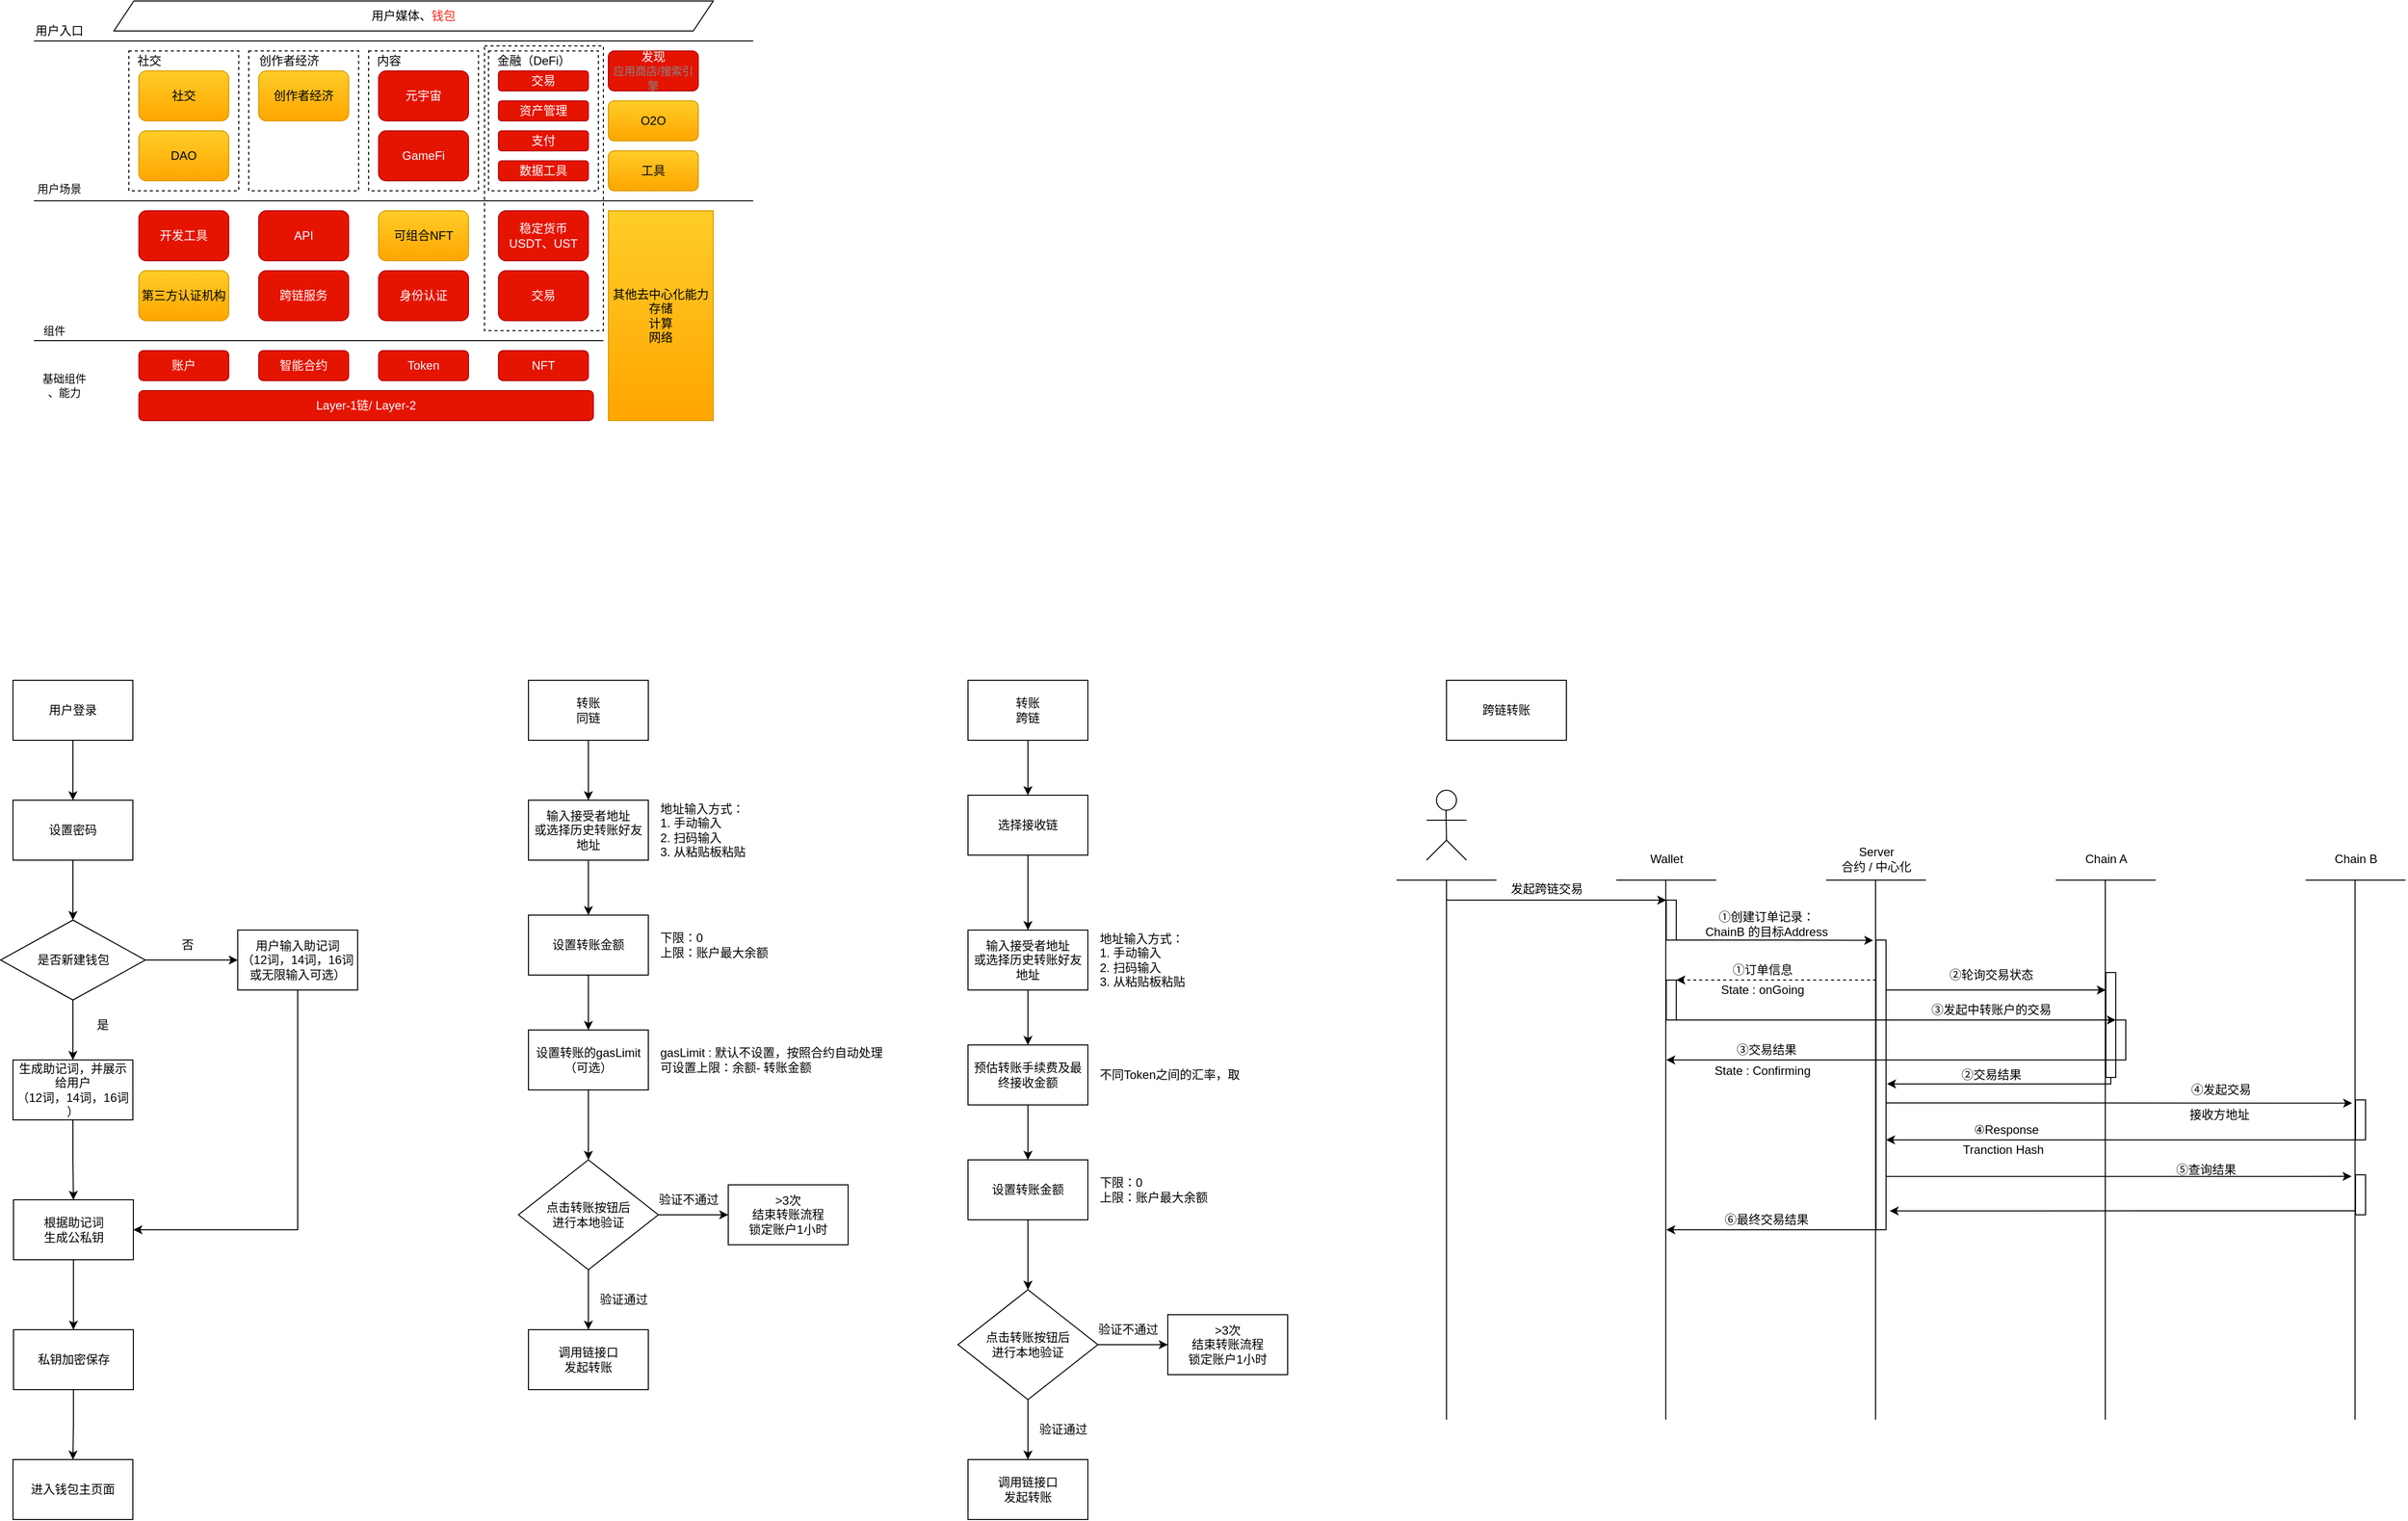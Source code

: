 <mxfile version="20.1.2" type="github">
  <diagram name="Page-1" id="099fd60b-425b-db50-ffb0-6b813814b670">
    <mxGraphModel dx="3712" dy="1438" grid="1" gridSize="10" guides="1" tooltips="1" connect="1" arrows="1" fold="1" page="1" pageScale="1" pageWidth="850" pageHeight="1100" background="none" math="0" shadow="0">
      <root>
        <mxCell id="0" />
        <mxCell id="1" parent="0" />
        <mxCell id="hPp0am9OR0Hoc_HhEwVC-39" value="" style="rounded=0;whiteSpace=wrap;html=1;dashed=1;" parent="1" vertex="1">
          <mxGeometry x="-314" y="85" width="119" height="285" as="geometry" />
        </mxCell>
        <mxCell id="hPp0am9OR0Hoc_HhEwVC-1" value="" style="endArrow=none;html=1;rounded=0;" parent="1" edge="1">
          <mxGeometry width="50" height="50" relative="1" as="geometry">
            <mxPoint x="-765" y="80" as="sourcePoint" />
            <mxPoint x="-45" y="80" as="targetPoint" />
          </mxGeometry>
        </mxCell>
        <mxCell id="hPp0am9OR0Hoc_HhEwVC-2" value="用户入口" style="text;html=1;align=center;verticalAlign=middle;resizable=0;points=[];autosize=1;strokeColor=none;fillColor=none;" parent="1" vertex="1">
          <mxGeometry x="-770" y="60" width="60" height="20" as="geometry" />
        </mxCell>
        <mxCell id="hPp0am9OR0Hoc_HhEwVC-3" value="用户媒体、&lt;font color=&quot;#ff2414&quot;&gt;钱包&lt;/font&gt;" style="shape=parallelogram;perimeter=parallelogramPerimeter;whiteSpace=wrap;html=1;fixedSize=1;" parent="1" vertex="1">
          <mxGeometry x="-685" y="40" width="600" height="30" as="geometry" />
        </mxCell>
        <mxCell id="hPp0am9OR0Hoc_HhEwVC-4" value="" style="rounded=0;whiteSpace=wrap;html=1;dashed=1;" parent="1" vertex="1">
          <mxGeometry x="-670" y="90" width="110" height="140" as="geometry" />
        </mxCell>
        <mxCell id="hPp0am9OR0Hoc_HhEwVC-5" value="社交" style="text;html=1;align=center;verticalAlign=middle;resizable=0;points=[];autosize=1;strokeColor=none;fillColor=none;" parent="1" vertex="1">
          <mxGeometry x="-670" y="90" width="40" height="20" as="geometry" />
        </mxCell>
        <mxCell id="hPp0am9OR0Hoc_HhEwVC-6" value="社交" style="rounded=1;whiteSpace=wrap;html=1;fillColor=#ffcd28;strokeColor=#d79b00;gradientColor=#ffa500;" parent="1" vertex="1">
          <mxGeometry x="-660" y="110" width="90" height="50" as="geometry" />
        </mxCell>
        <mxCell id="hPp0am9OR0Hoc_HhEwVC-7" value="DAO" style="rounded=1;whiteSpace=wrap;html=1;fillColor=#ffcd28;strokeColor=#d79b00;gradientColor=#ffa500;" parent="1" vertex="1">
          <mxGeometry x="-660" y="170" width="90" height="50" as="geometry" />
        </mxCell>
        <mxCell id="hPp0am9OR0Hoc_HhEwVC-8" value="" style="rounded=0;whiteSpace=wrap;html=1;dashed=1;" parent="1" vertex="1">
          <mxGeometry x="-550" y="90" width="110" height="140" as="geometry" />
        </mxCell>
        <mxCell id="hPp0am9OR0Hoc_HhEwVC-9" value="创作者经济" style="text;html=1;align=center;verticalAlign=middle;resizable=0;points=[];autosize=1;strokeColor=none;fillColor=none;" parent="1" vertex="1">
          <mxGeometry x="-550" y="90" width="80" height="20" as="geometry" />
        </mxCell>
        <mxCell id="hPp0am9OR0Hoc_HhEwVC-10" value="创作者经济" style="rounded=1;whiteSpace=wrap;html=1;fillColor=#ffcd28;strokeColor=#d79b00;gradientColor=#ffa500;" parent="1" vertex="1">
          <mxGeometry x="-540" y="110" width="90" height="50" as="geometry" />
        </mxCell>
        <mxCell id="hPp0am9OR0Hoc_HhEwVC-12" value="" style="rounded=0;whiteSpace=wrap;html=1;dashed=1;" parent="1" vertex="1">
          <mxGeometry x="-430" y="90" width="110" height="140" as="geometry" />
        </mxCell>
        <mxCell id="hPp0am9OR0Hoc_HhEwVC-13" value="内容" style="text;html=1;align=center;verticalAlign=middle;resizable=0;points=[];autosize=1;strokeColor=none;fillColor=none;" parent="1" vertex="1">
          <mxGeometry x="-430" y="90" width="40" height="20" as="geometry" />
        </mxCell>
        <mxCell id="hPp0am9OR0Hoc_HhEwVC-14" value="元宇宙" style="rounded=1;whiteSpace=wrap;html=1;fillColor=#e51400;strokeColor=#B20000;fontColor=#ffffff;" parent="1" vertex="1">
          <mxGeometry x="-420" y="110" width="90" height="50" as="geometry" />
        </mxCell>
        <mxCell id="hPp0am9OR0Hoc_HhEwVC-15" value="GameFi" style="rounded=1;whiteSpace=wrap;html=1;fillColor=#e51400;strokeColor=#B20000;fontColor=#ffffff;" parent="1" vertex="1">
          <mxGeometry x="-420" y="170" width="90" height="50" as="geometry" />
        </mxCell>
        <mxCell id="hPp0am9OR0Hoc_HhEwVC-16" value="" style="rounded=0;whiteSpace=wrap;html=1;dashed=1;" parent="1" vertex="1">
          <mxGeometry x="-310" y="90" width="110" height="140" as="geometry" />
        </mxCell>
        <mxCell id="hPp0am9OR0Hoc_HhEwVC-17" value="金融（DeFi）" style="text;html=1;align=center;verticalAlign=middle;resizable=0;points=[];autosize=1;strokeColor=none;fillColor=none;" parent="1" vertex="1">
          <mxGeometry x="-310" y="90" width="90" height="20" as="geometry" />
        </mxCell>
        <mxCell id="hPp0am9OR0Hoc_HhEwVC-18" value="交易" style="rounded=1;whiteSpace=wrap;html=1;fillColor=#e51400;strokeColor=#B20000;fontColor=#ffffff;" parent="1" vertex="1">
          <mxGeometry x="-300" y="110" width="90" height="20" as="geometry" />
        </mxCell>
        <mxCell id="hPp0am9OR0Hoc_HhEwVC-22" value="资产管理" style="rounded=1;whiteSpace=wrap;html=1;fillColor=#e51400;strokeColor=#B20000;fontColor=#ffffff;" parent="1" vertex="1">
          <mxGeometry x="-300" y="140" width="90" height="20" as="geometry" />
        </mxCell>
        <mxCell id="hPp0am9OR0Hoc_HhEwVC-23" value="支付" style="rounded=1;whiteSpace=wrap;html=1;fillColor=#e51400;strokeColor=#B20000;fontColor=#ffffff;" parent="1" vertex="1">
          <mxGeometry x="-300" y="170" width="90" height="20" as="geometry" />
        </mxCell>
        <mxCell id="hPp0am9OR0Hoc_HhEwVC-24" value="数据工具" style="rounded=1;whiteSpace=wrap;html=1;fillColor=#e51400;strokeColor=#B20000;fontColor=#ffffff;" parent="1" vertex="1">
          <mxGeometry x="-300" y="200" width="90" height="20" as="geometry" />
        </mxCell>
        <mxCell id="hPp0am9OR0Hoc_HhEwVC-26" value="发现&lt;br&gt;&lt;font style=&quot;font-size: 11px&quot; color=&quot;#858585&quot;&gt;应用商店/搜索引擎&lt;/font&gt;" style="rounded=1;whiteSpace=wrap;html=1;fillColor=#e51400;strokeColor=#B20000;fontColor=#ffffff;" parent="1" vertex="1">
          <mxGeometry x="-190" y="90" width="90" height="40" as="geometry" />
        </mxCell>
        <mxCell id="hPp0am9OR0Hoc_HhEwVC-27" value="O2O" style="rounded=1;whiteSpace=wrap;html=1;fillColor=#ffcd28;strokeColor=#d79b00;gradientColor=#ffa500;" parent="1" vertex="1">
          <mxGeometry x="-190" y="140" width="90" height="40" as="geometry" />
        </mxCell>
        <mxCell id="hPp0am9OR0Hoc_HhEwVC-28" value="工具" style="rounded=1;whiteSpace=wrap;html=1;fillColor=#ffcd28;strokeColor=#d79b00;gradientColor=#ffa500;" parent="1" vertex="1">
          <mxGeometry x="-190" y="190" width="90" height="40" as="geometry" />
        </mxCell>
        <mxCell id="hPp0am9OR0Hoc_HhEwVC-29" value="" style="endArrow=none;html=1;rounded=0;" parent="1" edge="1">
          <mxGeometry width="50" height="50" relative="1" as="geometry">
            <mxPoint x="-765" y="240.0" as="sourcePoint" />
            <mxPoint x="-45" y="240.0" as="targetPoint" />
          </mxGeometry>
        </mxCell>
        <mxCell id="hPp0am9OR0Hoc_HhEwVC-30" value="&lt;font color=&quot;#050505&quot;&gt;用户场景&lt;/font&gt;" style="text;html=1;align=center;verticalAlign=middle;resizable=0;points=[];autosize=1;strokeColor=none;fillColor=none;fontSize=11;fontColor=#858585;" parent="1" vertex="1">
          <mxGeometry x="-770" y="217.5" width="60" height="20" as="geometry" />
        </mxCell>
        <mxCell id="hPp0am9OR0Hoc_HhEwVC-31" value="开发工具" style="rounded=1;whiteSpace=wrap;html=1;sketch=0;fillColor=#e51400;strokeColor=#B20000;fontColor=#ffffff;" parent="1" vertex="1">
          <mxGeometry x="-660" y="250" width="90" height="50" as="geometry" />
        </mxCell>
        <mxCell id="hPp0am9OR0Hoc_HhEwVC-32" value="API" style="rounded=1;whiteSpace=wrap;html=1;sketch=0;fillColor=#e51400;strokeColor=#B20000;fontColor=#ffffff;" parent="1" vertex="1">
          <mxGeometry x="-540" y="250" width="90" height="50" as="geometry" />
        </mxCell>
        <mxCell id="hPp0am9OR0Hoc_HhEwVC-33" value="可组合NFT" style="rounded=1;whiteSpace=wrap;html=1;sketch=0;fillColor=#ffcd28;strokeColor=#d79b00;gradientColor=#ffa500;" parent="1" vertex="1">
          <mxGeometry x="-420" y="250" width="90" height="50" as="geometry" />
        </mxCell>
        <mxCell id="hPp0am9OR0Hoc_HhEwVC-34" value="稳定货币&lt;br&gt;USDT、UST" style="rounded=1;whiteSpace=wrap;html=1;sketch=0;fillColor=#e51400;strokeColor=#B20000;fontColor=#ffffff;" parent="1" vertex="1">
          <mxGeometry x="-300" y="250" width="90" height="50" as="geometry" />
        </mxCell>
        <mxCell id="hPp0am9OR0Hoc_HhEwVC-35" value="第三方认证机构" style="rounded=1;whiteSpace=wrap;html=1;sketch=0;fillColor=#ffcd28;strokeColor=#d79b00;gradientColor=#ffa500;" parent="1" vertex="1">
          <mxGeometry x="-660" y="310" width="90" height="50" as="geometry" />
        </mxCell>
        <mxCell id="hPp0am9OR0Hoc_HhEwVC-36" value="跨链服务" style="rounded=1;whiteSpace=wrap;html=1;sketch=0;fillColor=#e51400;strokeColor=#B20000;fontColor=#ffffff;" parent="1" vertex="1">
          <mxGeometry x="-540" y="310" width="90" height="50" as="geometry" />
        </mxCell>
        <mxCell id="hPp0am9OR0Hoc_HhEwVC-37" value="身份认证" style="rounded=1;whiteSpace=wrap;html=1;sketch=0;fillColor=#e51400;strokeColor=#B20000;fontColor=#ffffff;" parent="1" vertex="1">
          <mxGeometry x="-420" y="310" width="90" height="50" as="geometry" />
        </mxCell>
        <mxCell id="hPp0am9OR0Hoc_HhEwVC-38" value="交易" style="rounded=1;whiteSpace=wrap;html=1;sketch=0;fillColor=#e51400;strokeColor=#B20000;fontColor=#ffffff;" parent="1" vertex="1">
          <mxGeometry x="-300" y="310" width="90" height="50" as="geometry" />
        </mxCell>
        <mxCell id="hPp0am9OR0Hoc_HhEwVC-40" value="" style="endArrow=none;html=1;rounded=0;" parent="1" edge="1">
          <mxGeometry width="50" height="50" relative="1" as="geometry">
            <mxPoint x="-765" y="380.0" as="sourcePoint" />
            <mxPoint x="-195" y="380" as="targetPoint" />
          </mxGeometry>
        </mxCell>
        <mxCell id="hPp0am9OR0Hoc_HhEwVC-41" value="&lt;font color=&quot;#050505&quot;&gt;组件&lt;/font&gt;" style="text;html=1;align=center;verticalAlign=middle;resizable=0;points=[];autosize=1;strokeColor=none;fillColor=none;fontSize=11;fontColor=#858585;" parent="1" vertex="1">
          <mxGeometry x="-765" y="360" width="40" height="20" as="geometry" />
        </mxCell>
        <mxCell id="hPp0am9OR0Hoc_HhEwVC-42" value="其他去中心化能力&lt;br&gt;存储&lt;br&gt;计算&lt;br&gt;网络" style="rounded=0;whiteSpace=wrap;html=1;sketch=0;fillColor=#ffcd28;strokeColor=#d79b00;gradientColor=#ffa500;" parent="1" vertex="1">
          <mxGeometry x="-190" y="250" width="105" height="210" as="geometry" />
        </mxCell>
        <mxCell id="hPp0am9OR0Hoc_HhEwVC-43" value="基础组件&lt;br&gt;、能力" style="text;html=1;align=center;verticalAlign=middle;resizable=0;points=[];autosize=1;strokeColor=none;fillColor=none;fontSize=11;fontColor=#050505;" parent="1" vertex="1">
          <mxGeometry x="-765" y="410" width="60" height="30" as="geometry" />
        </mxCell>
        <mxCell id="hPp0am9OR0Hoc_HhEwVC-48" value="Layer-1链/ Layer-2" style="rounded=1;whiteSpace=wrap;html=1;sketch=0;fillColor=#e51400;strokeColor=#B20000;fontColor=#ffffff;" parent="1" vertex="1">
          <mxGeometry x="-660" y="430" width="455" height="30" as="geometry" />
        </mxCell>
        <mxCell id="hPp0am9OR0Hoc_HhEwVC-49" value="NFT" style="rounded=1;whiteSpace=wrap;html=1;sketch=0;fillColor=#e51400;strokeColor=#B20000;fontColor=#ffffff;" parent="1" vertex="1">
          <mxGeometry x="-300" y="390" width="90" height="30" as="geometry" />
        </mxCell>
        <mxCell id="hPp0am9OR0Hoc_HhEwVC-50" value="Token" style="rounded=1;whiteSpace=wrap;html=1;sketch=0;fillColor=#e51400;strokeColor=#B20000;fontColor=#ffffff;" parent="1" vertex="1">
          <mxGeometry x="-420" y="390" width="90" height="30" as="geometry" />
        </mxCell>
        <mxCell id="hPp0am9OR0Hoc_HhEwVC-51" value="智能合约" style="rounded=1;whiteSpace=wrap;html=1;sketch=0;fillColor=#e51400;strokeColor=#B20000;fontColor=#ffffff;" parent="1" vertex="1">
          <mxGeometry x="-540" y="390" width="90" height="30" as="geometry" />
        </mxCell>
        <mxCell id="hPp0am9OR0Hoc_HhEwVC-52" value="账户" style="rounded=1;whiteSpace=wrap;html=1;sketch=0;fillColor=#e51400;strokeColor=#B20000;fontColor=#ffffff;" parent="1" vertex="1">
          <mxGeometry x="-660" y="390" width="90" height="30" as="geometry" />
        </mxCell>
        <mxCell id="XoCIQCKyBKXbGjEvbt-m-2" style="edgeStyle=orthogonalEdgeStyle;rounded=0;orthogonalLoop=1;jettySize=auto;html=1;entryX=0.5;entryY=0;entryDx=0;entryDy=0;" edge="1" parent="1" source="XoCIQCKyBKXbGjEvbt-m-1" target="XoCIQCKyBKXbGjEvbt-m-4">
          <mxGeometry relative="1" as="geometry">
            <mxPoint x="-726" y="840" as="targetPoint" />
          </mxGeometry>
        </mxCell>
        <mxCell id="XoCIQCKyBKXbGjEvbt-m-1" value="用户登录" style="rounded=0;whiteSpace=wrap;html=1;" vertex="1" parent="1">
          <mxGeometry x="-786" y="720" width="120" height="60" as="geometry" />
        </mxCell>
        <mxCell id="XoCIQCKyBKXbGjEvbt-m-6" style="edgeStyle=orthogonalEdgeStyle;rounded=0;orthogonalLoop=1;jettySize=auto;html=1;entryX=0.5;entryY=0;entryDx=0;entryDy=0;" edge="1" parent="1" source="XoCIQCKyBKXbGjEvbt-m-4" target="XoCIQCKyBKXbGjEvbt-m-5">
          <mxGeometry relative="1" as="geometry" />
        </mxCell>
        <mxCell id="XoCIQCKyBKXbGjEvbt-m-4" value="设置密码" style="rounded=0;whiteSpace=wrap;html=1;" vertex="1" parent="1">
          <mxGeometry x="-786" y="840" width="120" height="60" as="geometry" />
        </mxCell>
        <mxCell id="XoCIQCKyBKXbGjEvbt-m-8" style="edgeStyle=orthogonalEdgeStyle;rounded=0;orthogonalLoop=1;jettySize=auto;html=1;" edge="1" parent="1" source="XoCIQCKyBKXbGjEvbt-m-5" target="XoCIQCKyBKXbGjEvbt-m-7">
          <mxGeometry relative="1" as="geometry" />
        </mxCell>
        <mxCell id="XoCIQCKyBKXbGjEvbt-m-11" style="edgeStyle=orthogonalEdgeStyle;rounded=0;orthogonalLoop=1;jettySize=auto;html=1;entryX=0;entryY=0.5;entryDx=0;entryDy=0;" edge="1" parent="1" source="XoCIQCKyBKXbGjEvbt-m-5" target="XoCIQCKyBKXbGjEvbt-m-10">
          <mxGeometry relative="1" as="geometry" />
        </mxCell>
        <mxCell id="XoCIQCKyBKXbGjEvbt-m-5" value="是否新建钱包" style="rhombus;whiteSpace=wrap;html=1;" vertex="1" parent="1">
          <mxGeometry x="-798.5" y="960" width="145" height="80" as="geometry" />
        </mxCell>
        <mxCell id="XoCIQCKyBKXbGjEvbt-m-14" style="edgeStyle=orthogonalEdgeStyle;rounded=0;orthogonalLoop=1;jettySize=auto;html=1;entryX=0.5;entryY=0;entryDx=0;entryDy=0;" edge="1" parent="1" source="XoCIQCKyBKXbGjEvbt-m-7" target="XoCIQCKyBKXbGjEvbt-m-13">
          <mxGeometry relative="1" as="geometry" />
        </mxCell>
        <mxCell id="XoCIQCKyBKXbGjEvbt-m-7" value="生成助记词，并展示给用户&lt;br&gt;（12词，14词，16词&lt;br&gt;）" style="rounded=0;whiteSpace=wrap;html=1;" vertex="1" parent="1">
          <mxGeometry x="-786" y="1100" width="120" height="60" as="geometry" />
        </mxCell>
        <mxCell id="XoCIQCKyBKXbGjEvbt-m-9" value="是" style="text;html=1;strokeColor=none;fillColor=none;align=center;verticalAlign=middle;whiteSpace=wrap;rounded=0;" vertex="1" parent="1">
          <mxGeometry x="-726" y="1050" width="60" height="30" as="geometry" />
        </mxCell>
        <mxCell id="XoCIQCKyBKXbGjEvbt-m-15" style="edgeStyle=orthogonalEdgeStyle;rounded=0;orthogonalLoop=1;jettySize=auto;html=1;entryX=1;entryY=0.5;entryDx=0;entryDy=0;" edge="1" parent="1" source="XoCIQCKyBKXbGjEvbt-m-10" target="XoCIQCKyBKXbGjEvbt-m-13">
          <mxGeometry relative="1" as="geometry">
            <Array as="points">
              <mxPoint x="-500.5" y="1270" />
            </Array>
          </mxGeometry>
        </mxCell>
        <mxCell id="XoCIQCKyBKXbGjEvbt-m-10" value="用户输入助记词&lt;br&gt;（12词，14词，16词或无限输入可选）" style="rounded=0;whiteSpace=wrap;html=1;" vertex="1" parent="1">
          <mxGeometry x="-561" y="970" width="120" height="60" as="geometry" />
        </mxCell>
        <mxCell id="XoCIQCKyBKXbGjEvbt-m-12" value="否" style="text;html=1;strokeColor=none;fillColor=none;align=center;verticalAlign=middle;whiteSpace=wrap;rounded=0;" vertex="1" parent="1">
          <mxGeometry x="-641" y="970" width="60" height="30" as="geometry" />
        </mxCell>
        <mxCell id="XoCIQCKyBKXbGjEvbt-m-17" style="edgeStyle=orthogonalEdgeStyle;rounded=0;orthogonalLoop=1;jettySize=auto;html=1;entryX=0.5;entryY=0;entryDx=0;entryDy=0;" edge="1" parent="1" source="XoCIQCKyBKXbGjEvbt-m-13" target="XoCIQCKyBKXbGjEvbt-m-16">
          <mxGeometry relative="1" as="geometry" />
        </mxCell>
        <mxCell id="XoCIQCKyBKXbGjEvbt-m-13" value="根据助记词&lt;br&gt;生成公私钥" style="rounded=0;whiteSpace=wrap;html=1;" vertex="1" parent="1">
          <mxGeometry x="-785.5" y="1240" width="120" height="60" as="geometry" />
        </mxCell>
        <mxCell id="XoCIQCKyBKXbGjEvbt-m-19" style="edgeStyle=orthogonalEdgeStyle;rounded=0;orthogonalLoop=1;jettySize=auto;html=1;" edge="1" parent="1" source="XoCIQCKyBKXbGjEvbt-m-16" target="XoCIQCKyBKXbGjEvbt-m-18">
          <mxGeometry relative="1" as="geometry" />
        </mxCell>
        <mxCell id="XoCIQCKyBKXbGjEvbt-m-16" value="私钥加密保存" style="rounded=0;whiteSpace=wrap;html=1;" vertex="1" parent="1">
          <mxGeometry x="-785.5" y="1370" width="120" height="60" as="geometry" />
        </mxCell>
        <mxCell id="XoCIQCKyBKXbGjEvbt-m-18" value="进入钱包主页面" style="rounded=0;whiteSpace=wrap;html=1;" vertex="1" parent="1">
          <mxGeometry x="-786" y="1500" width="120" height="60" as="geometry" />
        </mxCell>
        <mxCell id="XoCIQCKyBKXbGjEvbt-m-22" style="edgeStyle=orthogonalEdgeStyle;rounded=0;orthogonalLoop=1;jettySize=auto;html=1;entryX=0.5;entryY=0;entryDx=0;entryDy=0;" edge="1" parent="1" source="XoCIQCKyBKXbGjEvbt-m-20" target="XoCIQCKyBKXbGjEvbt-m-21">
          <mxGeometry relative="1" as="geometry" />
        </mxCell>
        <mxCell id="XoCIQCKyBKXbGjEvbt-m-20" value="转账&lt;br&gt;同链" style="rounded=0;whiteSpace=wrap;html=1;" vertex="1" parent="1">
          <mxGeometry x="-270" y="720" width="120" height="60" as="geometry" />
        </mxCell>
        <mxCell id="XoCIQCKyBKXbGjEvbt-m-24" style="edgeStyle=orthogonalEdgeStyle;rounded=0;orthogonalLoop=1;jettySize=auto;html=1;entryX=0.5;entryY=0;entryDx=0;entryDy=0;" edge="1" parent="1" source="XoCIQCKyBKXbGjEvbt-m-21" target="XoCIQCKyBKXbGjEvbt-m-23">
          <mxGeometry relative="1" as="geometry" />
        </mxCell>
        <mxCell id="XoCIQCKyBKXbGjEvbt-m-21" value="输入接受者地址&lt;br&gt;或选择历史转账好友地址" style="rounded=0;whiteSpace=wrap;html=1;" vertex="1" parent="1">
          <mxGeometry x="-270" y="840" width="120" height="60" as="geometry" />
        </mxCell>
        <mxCell id="XoCIQCKyBKXbGjEvbt-m-26" style="edgeStyle=orthogonalEdgeStyle;rounded=0;orthogonalLoop=1;jettySize=auto;html=1;entryX=0.5;entryY=0;entryDx=0;entryDy=0;" edge="1" parent="1" source="XoCIQCKyBKXbGjEvbt-m-23" target="XoCIQCKyBKXbGjEvbt-m-25">
          <mxGeometry relative="1" as="geometry" />
        </mxCell>
        <mxCell id="XoCIQCKyBKXbGjEvbt-m-23" value="设置转账金额" style="rounded=0;whiteSpace=wrap;html=1;" vertex="1" parent="1">
          <mxGeometry x="-270" y="955" width="120" height="60" as="geometry" />
        </mxCell>
        <mxCell id="XoCIQCKyBKXbGjEvbt-m-28" style="edgeStyle=orthogonalEdgeStyle;rounded=0;orthogonalLoop=1;jettySize=auto;html=1;entryX=0.5;entryY=0;entryDx=0;entryDy=0;" edge="1" parent="1" source="XoCIQCKyBKXbGjEvbt-m-25" target="XoCIQCKyBKXbGjEvbt-m-29">
          <mxGeometry relative="1" as="geometry">
            <mxPoint x="-210" y="1200" as="targetPoint" />
          </mxGeometry>
        </mxCell>
        <mxCell id="XoCIQCKyBKXbGjEvbt-m-25" value="设置转账的gasLimit（可选）" style="rounded=0;whiteSpace=wrap;html=1;" vertex="1" parent="1">
          <mxGeometry x="-270" y="1070" width="120" height="60" as="geometry" />
        </mxCell>
        <mxCell id="XoCIQCKyBKXbGjEvbt-m-31" style="edgeStyle=orthogonalEdgeStyle;rounded=0;orthogonalLoop=1;jettySize=auto;html=1;entryX=0.5;entryY=0;entryDx=0;entryDy=0;" edge="1" parent="1" source="XoCIQCKyBKXbGjEvbt-m-29" target="XoCIQCKyBKXbGjEvbt-m-30">
          <mxGeometry relative="1" as="geometry" />
        </mxCell>
        <mxCell id="XoCIQCKyBKXbGjEvbt-m-34" style="edgeStyle=orthogonalEdgeStyle;rounded=0;orthogonalLoop=1;jettySize=auto;html=1;entryX=0;entryY=0.5;entryDx=0;entryDy=0;" edge="1" parent="1" source="XoCIQCKyBKXbGjEvbt-m-29" target="XoCIQCKyBKXbGjEvbt-m-33">
          <mxGeometry relative="1" as="geometry" />
        </mxCell>
        <mxCell id="XoCIQCKyBKXbGjEvbt-m-29" value="点击转账按钮后&lt;br&gt;进行本地验证" style="rhombus;whiteSpace=wrap;html=1;" vertex="1" parent="1">
          <mxGeometry x="-280" y="1200" width="140" height="110" as="geometry" />
        </mxCell>
        <mxCell id="XoCIQCKyBKXbGjEvbt-m-30" value="调用链接口&lt;br&gt;发起转账" style="rounded=0;whiteSpace=wrap;html=1;" vertex="1" parent="1">
          <mxGeometry x="-270" y="1370" width="120" height="60" as="geometry" />
        </mxCell>
        <mxCell id="XoCIQCKyBKXbGjEvbt-m-32" value="验证通过" style="text;html=1;align=center;verticalAlign=middle;resizable=0;points=[];autosize=1;strokeColor=none;fillColor=none;" vertex="1" parent="1">
          <mxGeometry x="-210" y="1325" width="70" height="30" as="geometry" />
        </mxCell>
        <mxCell id="XoCIQCKyBKXbGjEvbt-m-33" value="&amp;gt;3次&lt;br&gt;结束转账流程&lt;br&gt;锁定账户1小时" style="rounded=0;whiteSpace=wrap;html=1;" vertex="1" parent="1">
          <mxGeometry x="-70" y="1225" width="120" height="60" as="geometry" />
        </mxCell>
        <mxCell id="XoCIQCKyBKXbGjEvbt-m-35" value="验证不通过" style="text;html=1;align=center;verticalAlign=middle;resizable=0;points=[];autosize=1;strokeColor=none;fillColor=none;" vertex="1" parent="1">
          <mxGeometry x="-150" y="1225" width="80" height="30" as="geometry" />
        </mxCell>
        <mxCell id="XoCIQCKyBKXbGjEvbt-m-36" value="地址输入方式：&lt;br&gt;1. 手动输入&lt;br&gt;2. 扫码输入&lt;br&gt;3. 从粘贴板粘贴" style="text;html=1;align=left;verticalAlign=middle;resizable=0;points=[];autosize=1;strokeColor=none;fillColor=none;" vertex="1" parent="1">
          <mxGeometry x="-140" y="835" width="110" height="70" as="geometry" />
        </mxCell>
        <mxCell id="XoCIQCKyBKXbGjEvbt-m-37" value="下限：0&lt;br&gt;上限：账户最大余额" style="text;html=1;align=left;verticalAlign=middle;resizable=0;points=[];autosize=1;strokeColor=none;fillColor=none;" vertex="1" parent="1">
          <mxGeometry x="-140" y="965" width="130" height="40" as="geometry" />
        </mxCell>
        <mxCell id="XoCIQCKyBKXbGjEvbt-m-38" value="gasLimit : 默认不设置，按照合约自动处理&lt;br&gt;可设置上限：余额- 转账金额" style="text;html=1;align=left;verticalAlign=middle;resizable=0;points=[];autosize=1;strokeColor=none;fillColor=none;" vertex="1" parent="1">
          <mxGeometry x="-140" y="1080" width="250" height="40" as="geometry" />
        </mxCell>
        <mxCell id="XoCIQCKyBKXbGjEvbt-m-39" value="跨链转账" style="rounded=0;whiteSpace=wrap;html=1;" vertex="1" parent="1">
          <mxGeometry x="649" y="720" width="120" height="60" as="geometry" />
        </mxCell>
        <mxCell id="XoCIQCKyBKXbGjEvbt-m-45" value="" style="group" vertex="1" connectable="0" parent="1">
          <mxGeometry x="629" y="830" width="40" height="70" as="geometry" />
        </mxCell>
        <mxCell id="XoCIQCKyBKXbGjEvbt-m-40" value="" style="ellipse;whiteSpace=wrap;html=1;aspect=fixed;" vertex="1" parent="XoCIQCKyBKXbGjEvbt-m-45">
          <mxGeometry x="10" width="20" height="20" as="geometry" />
        </mxCell>
        <mxCell id="XoCIQCKyBKXbGjEvbt-m-41" value="" style="endArrow=none;html=1;rounded=0;" edge="1" parent="XoCIQCKyBKXbGjEvbt-m-45">
          <mxGeometry width="50" height="50" relative="1" as="geometry">
            <mxPoint y="30" as="sourcePoint" />
            <mxPoint x="40" y="30" as="targetPoint" />
          </mxGeometry>
        </mxCell>
        <mxCell id="XoCIQCKyBKXbGjEvbt-m-42" value="" style="endArrow=none;html=1;rounded=0;" edge="1" parent="XoCIQCKyBKXbGjEvbt-m-45">
          <mxGeometry width="50" height="50" relative="1" as="geometry">
            <mxPoint x="20" y="50" as="sourcePoint" />
            <mxPoint x="19.5" y="20" as="targetPoint" />
          </mxGeometry>
        </mxCell>
        <mxCell id="XoCIQCKyBKXbGjEvbt-m-43" value="" style="endArrow=none;html=1;rounded=0;" edge="1" parent="XoCIQCKyBKXbGjEvbt-m-45">
          <mxGeometry width="50" height="50" relative="1" as="geometry">
            <mxPoint y="70" as="sourcePoint" />
            <mxPoint x="20" y="50" as="targetPoint" />
          </mxGeometry>
        </mxCell>
        <mxCell id="XoCIQCKyBKXbGjEvbt-m-44" value="" style="endArrow=none;html=1;rounded=0;" edge="1" parent="XoCIQCKyBKXbGjEvbt-m-45">
          <mxGeometry width="50" height="50" relative="1" as="geometry">
            <mxPoint x="40" y="70" as="sourcePoint" />
            <mxPoint x="20" y="50" as="targetPoint" />
          </mxGeometry>
        </mxCell>
        <mxCell id="XoCIQCKyBKXbGjEvbt-m-47" value="" style="endArrow=none;html=1;rounded=0;" edge="1" parent="1">
          <mxGeometry width="50" height="50" relative="1" as="geometry">
            <mxPoint x="599" y="920" as="sourcePoint" />
            <mxPoint x="699" y="920" as="targetPoint" />
          </mxGeometry>
        </mxCell>
        <mxCell id="XoCIQCKyBKXbGjEvbt-m-48" value="" style="endArrow=none;html=1;rounded=0;" edge="1" parent="1">
          <mxGeometry width="50" height="50" relative="1" as="geometry">
            <mxPoint x="649" y="1460" as="sourcePoint" />
            <mxPoint x="649" y="920" as="targetPoint" />
          </mxGeometry>
        </mxCell>
        <mxCell id="XoCIQCKyBKXbGjEvbt-m-49" value="" style="endArrow=none;html=1;rounded=0;" edge="1" parent="1">
          <mxGeometry width="50" height="50" relative="1" as="geometry">
            <mxPoint x="819" y="920" as="sourcePoint" />
            <mxPoint x="919" y="920" as="targetPoint" />
          </mxGeometry>
        </mxCell>
        <mxCell id="XoCIQCKyBKXbGjEvbt-m-50" value="Wallet" style="text;html=1;align=center;verticalAlign=middle;resizable=0;points=[];autosize=1;strokeColor=none;fillColor=none;" vertex="1" parent="1">
          <mxGeometry x="839" y="884" width="60" height="30" as="geometry" />
        </mxCell>
        <mxCell id="XoCIQCKyBKXbGjEvbt-m-51" value="" style="endArrow=none;html=1;rounded=0;" edge="1" parent="1">
          <mxGeometry width="50" height="50" relative="1" as="geometry">
            <mxPoint x="868.5" y="1460" as="sourcePoint" />
            <mxPoint x="868.5" y="920" as="targetPoint" />
          </mxGeometry>
        </mxCell>
        <mxCell id="XoCIQCKyBKXbGjEvbt-m-54" value="" style="endArrow=none;html=1;rounded=0;" edge="1" parent="1">
          <mxGeometry width="50" height="50" relative="1" as="geometry">
            <mxPoint x="1029" y="920" as="sourcePoint" />
            <mxPoint x="1129" y="920" as="targetPoint" />
          </mxGeometry>
        </mxCell>
        <mxCell id="XoCIQCKyBKXbGjEvbt-m-55" value="Server&lt;br&gt;合约 / 中心化" style="text;html=1;align=center;verticalAlign=middle;resizable=0;points=[];autosize=1;strokeColor=none;fillColor=none;" vertex="1" parent="1">
          <mxGeometry x="1034" y="879" width="90" height="40" as="geometry" />
        </mxCell>
        <mxCell id="XoCIQCKyBKXbGjEvbt-m-56" value="" style="endArrow=none;html=1;rounded=0;" edge="1" parent="1">
          <mxGeometry width="50" height="50" relative="1" as="geometry">
            <mxPoint x="1078.5" y="1460" as="sourcePoint" />
            <mxPoint x="1078.5" y="920" as="targetPoint" />
          </mxGeometry>
        </mxCell>
        <mxCell id="XoCIQCKyBKXbGjEvbt-m-57" value="" style="endArrow=none;html=1;rounded=0;" edge="1" parent="1">
          <mxGeometry width="50" height="50" relative="1" as="geometry">
            <mxPoint x="1259" y="920" as="sourcePoint" />
            <mxPoint x="1359" y="920" as="targetPoint" />
          </mxGeometry>
        </mxCell>
        <mxCell id="XoCIQCKyBKXbGjEvbt-m-58" value="Chain A" style="text;html=1;align=center;verticalAlign=middle;resizable=0;points=[];autosize=1;strokeColor=none;fillColor=none;" vertex="1" parent="1">
          <mxGeometry x="1274" y="884" width="70" height="30" as="geometry" />
        </mxCell>
        <mxCell id="XoCIQCKyBKXbGjEvbt-m-59" value="" style="endArrow=none;html=1;rounded=0;" edge="1" parent="1">
          <mxGeometry width="50" height="50" relative="1" as="geometry">
            <mxPoint x="1308.5" y="1460" as="sourcePoint" />
            <mxPoint x="1308.5" y="920" as="targetPoint" />
          </mxGeometry>
        </mxCell>
        <mxCell id="XoCIQCKyBKXbGjEvbt-m-60" value="" style="endArrow=none;html=1;rounded=0;" edge="1" parent="1">
          <mxGeometry width="50" height="50" relative="1" as="geometry">
            <mxPoint x="1509" y="920" as="sourcePoint" />
            <mxPoint x="1609" y="920" as="targetPoint" />
          </mxGeometry>
        </mxCell>
        <mxCell id="XoCIQCKyBKXbGjEvbt-m-61" value="Chain B" style="text;html=1;align=center;verticalAlign=middle;resizable=0;points=[];autosize=1;strokeColor=none;fillColor=none;" vertex="1" parent="1">
          <mxGeometry x="1524" y="884" width="70" height="30" as="geometry" />
        </mxCell>
        <mxCell id="XoCIQCKyBKXbGjEvbt-m-62" value="" style="endArrow=none;html=1;rounded=0;" edge="1" parent="1">
          <mxGeometry width="50" height="50" relative="1" as="geometry">
            <mxPoint x="1558.5" y="1460" as="sourcePoint" />
            <mxPoint x="1558.5" y="920" as="targetPoint" />
          </mxGeometry>
        </mxCell>
        <mxCell id="XoCIQCKyBKXbGjEvbt-m-63" value="" style="endArrow=classic;html=1;rounded=0;" edge="1" parent="1">
          <mxGeometry width="50" height="50" relative="1" as="geometry">
            <mxPoint x="649" y="940" as="sourcePoint" />
            <mxPoint x="869" y="940" as="targetPoint" />
          </mxGeometry>
        </mxCell>
        <mxCell id="XoCIQCKyBKXbGjEvbt-m-67" style="edgeStyle=orthogonalEdgeStyle;rounded=0;orthogonalLoop=1;jettySize=auto;html=1;entryX=-0.283;entryY=0.033;entryDx=0;entryDy=0;entryPerimeter=0;" edge="1" parent="1">
          <mxGeometry relative="1" as="geometry">
            <mxPoint x="874" y="979" as="sourcePoint" />
            <mxPoint x="1076.17" y="980.32" as="targetPoint" />
            <Array as="points">
              <mxPoint x="874" y="980" />
              <mxPoint x="979" y="980" />
            </Array>
          </mxGeometry>
        </mxCell>
        <mxCell id="XoCIQCKyBKXbGjEvbt-m-64" value="" style="rounded=0;whiteSpace=wrap;html=1;" vertex="1" parent="1">
          <mxGeometry x="869" y="940" width="10" height="40" as="geometry" />
        </mxCell>
        <mxCell id="XoCIQCKyBKXbGjEvbt-m-65" value="发起跨链交易" style="text;html=1;align=center;verticalAlign=middle;resizable=0;points=[];autosize=1;strokeColor=none;fillColor=none;" vertex="1" parent="1">
          <mxGeometry x="699" y="914" width="100" height="30" as="geometry" />
        </mxCell>
        <mxCell id="XoCIQCKyBKXbGjEvbt-m-71" style="edgeStyle=orthogonalEdgeStyle;rounded=0;orthogonalLoop=1;jettySize=auto;html=1;dashed=1;" edge="1" parent="1" source="XoCIQCKyBKXbGjEvbt-m-66">
          <mxGeometry relative="1" as="geometry">
            <mxPoint x="879" y="1020" as="targetPoint" />
            <Array as="points">
              <mxPoint x="1029" y="1020" />
              <mxPoint x="1029" y="1020" />
            </Array>
          </mxGeometry>
        </mxCell>
        <mxCell id="XoCIQCKyBKXbGjEvbt-m-77" style="edgeStyle=orthogonalEdgeStyle;rounded=0;orthogonalLoop=1;jettySize=auto;html=1;" edge="1" parent="1" source="XoCIQCKyBKXbGjEvbt-m-66">
          <mxGeometry relative="1" as="geometry">
            <mxPoint x="1309.0" y="1030.0" as="targetPoint" />
            <Array as="points">
              <mxPoint x="1149" y="1030" />
              <mxPoint x="1149" y="1030" />
            </Array>
          </mxGeometry>
        </mxCell>
        <mxCell id="XoCIQCKyBKXbGjEvbt-m-87" style="edgeStyle=orthogonalEdgeStyle;rounded=0;orthogonalLoop=1;jettySize=auto;html=1;entryX=-0.336;entryY=0.081;entryDx=0;entryDy=0;entryPerimeter=0;" edge="1" parent="1" source="XoCIQCKyBKXbGjEvbt-m-66" target="XoCIQCKyBKXbGjEvbt-m-86">
          <mxGeometry relative="1" as="geometry">
            <Array as="points">
              <mxPoint x="1209" y="1143" />
              <mxPoint x="1209" y="1143" />
            </Array>
          </mxGeometry>
        </mxCell>
        <mxCell id="XoCIQCKyBKXbGjEvbt-m-98" style="edgeStyle=orthogonalEdgeStyle;rounded=0;orthogonalLoop=1;jettySize=auto;html=1;entryX=-0.397;entryY=0.039;entryDx=0;entryDy=0;entryPerimeter=0;" edge="1" parent="1" source="XoCIQCKyBKXbGjEvbt-m-66" target="XoCIQCKyBKXbGjEvbt-m-97">
          <mxGeometry relative="1" as="geometry">
            <Array as="points">
              <mxPoint x="1324" y="1217" />
            </Array>
          </mxGeometry>
        </mxCell>
        <mxCell id="XoCIQCKyBKXbGjEvbt-m-105" style="edgeStyle=orthogonalEdgeStyle;rounded=0;orthogonalLoop=1;jettySize=auto;html=1;" edge="1" parent="1" source="XoCIQCKyBKXbGjEvbt-m-66">
          <mxGeometry relative="1" as="geometry">
            <mxPoint x="869.0" y="1270.0" as="targetPoint" />
            <Array as="points">
              <mxPoint x="1029" y="1270" />
              <mxPoint x="1029" y="1270" />
            </Array>
          </mxGeometry>
        </mxCell>
        <mxCell id="XoCIQCKyBKXbGjEvbt-m-66" value="" style="rounded=0;whiteSpace=wrap;html=1;" vertex="1" parent="1">
          <mxGeometry x="1079" y="980" width="10" height="290" as="geometry" />
        </mxCell>
        <mxCell id="XoCIQCKyBKXbGjEvbt-m-68" value="①创建订单记录：&lt;br&gt;ChainB 的目标Address" style="text;html=1;align=center;verticalAlign=middle;resizable=0;points=[];autosize=1;strokeColor=none;fillColor=none;" vertex="1" parent="1">
          <mxGeometry x="894" y="944" width="150" height="40" as="geometry" />
        </mxCell>
        <mxCell id="XoCIQCKyBKXbGjEvbt-m-69" value="State : onGoing" style="text;html=1;align=center;verticalAlign=middle;resizable=0;points=[];autosize=1;strokeColor=none;fillColor=none;" vertex="1" parent="1">
          <mxGeometry x="910" y="1015" width="110" height="30" as="geometry" />
        </mxCell>
        <mxCell id="XoCIQCKyBKXbGjEvbt-m-70" value="" style="rounded=0;whiteSpace=wrap;html=1;" vertex="1" parent="1">
          <mxGeometry x="869" y="1020" width="10" height="40" as="geometry" />
        </mxCell>
        <mxCell id="XoCIQCKyBKXbGjEvbt-m-72" value="①订单信息" style="text;html=1;align=center;verticalAlign=middle;resizable=0;points=[];autosize=1;strokeColor=none;fillColor=none;" vertex="1" parent="1">
          <mxGeometry x="925" y="995" width="80" height="30" as="geometry" />
        </mxCell>
        <mxCell id="XoCIQCKyBKXbGjEvbt-m-76" value="③发起中转账户的交易" style="text;html=1;align=center;verticalAlign=middle;resizable=0;points=[];autosize=1;strokeColor=none;fillColor=none;" vertex="1" parent="1">
          <mxGeometry x="1124" y="1035" width="140" height="30" as="geometry" />
        </mxCell>
        <mxCell id="XoCIQCKyBKXbGjEvbt-m-78" value="②轮询交易状态" style="text;html=1;align=center;verticalAlign=middle;resizable=0;points=[];autosize=1;strokeColor=none;fillColor=none;" vertex="1" parent="1">
          <mxGeometry x="1139" y="1000" width="110" height="30" as="geometry" />
        </mxCell>
        <mxCell id="XoCIQCKyBKXbGjEvbt-m-82" style="edgeStyle=orthogonalEdgeStyle;rounded=0;orthogonalLoop=1;jettySize=auto;html=1;" edge="1" parent="1" source="XoCIQCKyBKXbGjEvbt-m-79">
          <mxGeometry relative="1" as="geometry">
            <mxPoint x="1090" y="1124" as="targetPoint" />
            <Array as="points">
              <mxPoint x="1314" y="1124" />
            </Array>
          </mxGeometry>
        </mxCell>
        <mxCell id="XoCIQCKyBKXbGjEvbt-m-79" value="" style="rounded=0;whiteSpace=wrap;html=1;" vertex="1" parent="1">
          <mxGeometry x="1309" y="1012.5" width="10" height="105" as="geometry" />
        </mxCell>
        <mxCell id="XoCIQCKyBKXbGjEvbt-m-81" style="edgeStyle=orthogonalEdgeStyle;rounded=0;orthogonalLoop=1;jettySize=auto;html=1;" edge="1" parent="1" source="XoCIQCKyBKXbGjEvbt-m-74">
          <mxGeometry relative="1" as="geometry">
            <mxPoint x="869.0" y="1100.0" as="targetPoint" />
            <Array as="points">
              <mxPoint x="1199" y="1100" />
              <mxPoint x="1199" y="1100" />
            </Array>
          </mxGeometry>
        </mxCell>
        <mxCell id="XoCIQCKyBKXbGjEvbt-m-74" value="" style="rounded=0;whiteSpace=wrap;html=1;" vertex="1" parent="1">
          <mxGeometry x="1319" y="1060" width="10" height="40" as="geometry" />
        </mxCell>
        <mxCell id="XoCIQCKyBKXbGjEvbt-m-75" style="edgeStyle=orthogonalEdgeStyle;rounded=0;orthogonalLoop=1;jettySize=auto;html=1;entryX=0;entryY=0;entryDx=0;entryDy=0;" edge="1" parent="1" source="XoCIQCKyBKXbGjEvbt-m-70" target="XoCIQCKyBKXbGjEvbt-m-74">
          <mxGeometry relative="1" as="geometry">
            <mxPoint x="1299" y="1060" as="targetPoint" />
            <Array as="points">
              <mxPoint x="1099" y="1060" />
              <mxPoint x="1099" y="1060" />
            </Array>
          </mxGeometry>
        </mxCell>
        <mxCell id="XoCIQCKyBKXbGjEvbt-m-83" value="②交易结果" style="text;html=1;align=center;verticalAlign=middle;resizable=0;points=[];autosize=1;strokeColor=none;fillColor=none;" vertex="1" parent="1">
          <mxGeometry x="1154" y="1100" width="80" height="30" as="geometry" />
        </mxCell>
        <mxCell id="XoCIQCKyBKXbGjEvbt-m-84" value="③交易结果" style="text;html=1;align=center;verticalAlign=middle;resizable=0;points=[];autosize=1;strokeColor=none;fillColor=none;" vertex="1" parent="1">
          <mxGeometry x="929" y="1075" width="80" height="30" as="geometry" />
        </mxCell>
        <mxCell id="XoCIQCKyBKXbGjEvbt-m-85" value="State : Confirming" style="text;html=1;align=center;verticalAlign=middle;resizable=0;points=[];autosize=1;strokeColor=none;fillColor=none;" vertex="1" parent="1">
          <mxGeometry x="905" y="1096" width="120" height="30" as="geometry" />
        </mxCell>
        <mxCell id="XoCIQCKyBKXbGjEvbt-m-94" style="edgeStyle=orthogonalEdgeStyle;rounded=0;orthogonalLoop=1;jettySize=auto;html=1;" edge="1" parent="1" source="XoCIQCKyBKXbGjEvbt-m-86">
          <mxGeometry relative="1" as="geometry">
            <mxPoint x="1089" y="1180" as="targetPoint" />
            <Array as="points">
              <mxPoint x="1439" y="1180" />
              <mxPoint x="1439" y="1180" />
            </Array>
          </mxGeometry>
        </mxCell>
        <mxCell id="XoCIQCKyBKXbGjEvbt-m-86" value="" style="rounded=0;whiteSpace=wrap;html=1;" vertex="1" parent="1">
          <mxGeometry x="1559" y="1140" width="10" height="40" as="geometry" />
        </mxCell>
        <mxCell id="XoCIQCKyBKXbGjEvbt-m-88" value="④发起交易" style="text;html=1;align=center;verticalAlign=middle;resizable=0;points=[];autosize=1;strokeColor=none;fillColor=none;" vertex="1" parent="1">
          <mxGeometry x="1384" y="1115" width="80" height="30" as="geometry" />
        </mxCell>
        <mxCell id="XoCIQCKyBKXbGjEvbt-m-89" value="接收方地址&amp;nbsp;" style="text;html=1;align=center;verticalAlign=middle;resizable=0;points=[];autosize=1;strokeColor=none;fillColor=none;" vertex="1" parent="1">
          <mxGeometry x="1379" y="1140" width="90" height="30" as="geometry" />
        </mxCell>
        <mxCell id="XoCIQCKyBKXbGjEvbt-m-95" value="④Response" style="text;html=1;align=center;verticalAlign=middle;resizable=0;points=[];autosize=1;strokeColor=none;fillColor=none;" vertex="1" parent="1">
          <mxGeometry x="1164" y="1155" width="90" height="30" as="geometry" />
        </mxCell>
        <mxCell id="XoCIQCKyBKXbGjEvbt-m-96" value="Tranction Hash" style="text;html=1;align=center;verticalAlign=middle;resizable=0;points=[];autosize=1;strokeColor=none;fillColor=none;" vertex="1" parent="1">
          <mxGeometry x="1156" y="1175" width="100" height="30" as="geometry" />
        </mxCell>
        <mxCell id="XoCIQCKyBKXbGjEvbt-m-104" style="edgeStyle=orthogonalEdgeStyle;rounded=0;orthogonalLoop=1;jettySize=auto;html=1;entryX=1.361;entryY=0.935;entryDx=0;entryDy=0;entryPerimeter=0;" edge="1" parent="1" source="XoCIQCKyBKXbGjEvbt-m-97" target="XoCIQCKyBKXbGjEvbt-m-66">
          <mxGeometry relative="1" as="geometry">
            <Array as="points">
              <mxPoint x="1439" y="1251" />
              <mxPoint x="1439" y="1251" />
            </Array>
          </mxGeometry>
        </mxCell>
        <mxCell id="XoCIQCKyBKXbGjEvbt-m-97" value="" style="rounded=0;whiteSpace=wrap;html=1;" vertex="1" parent="1">
          <mxGeometry x="1559" y="1215" width="10" height="40" as="geometry" />
        </mxCell>
        <mxCell id="XoCIQCKyBKXbGjEvbt-m-99" value="⑤查询结果" style="text;html=1;align=center;verticalAlign=middle;resizable=0;points=[];autosize=1;strokeColor=none;fillColor=none;" vertex="1" parent="1">
          <mxGeometry x="1369" y="1195" width="80" height="30" as="geometry" />
        </mxCell>
        <mxCell id="XoCIQCKyBKXbGjEvbt-m-100" value="&lt;span style=&quot;color: rgba(0, 0, 0, 0); font-family: monospace; font-size: 0px; text-align: start;&quot;&gt;%3CmxGraphModel%3E%3Croot%3E%3CmxCell%20id%3D%220%22%2F%3E%3CmxCell%20id%3D%221%22%20parent%3D%220%22%2F%3E%3CmxCell%20id%3D%222%22%20value%3D%22%22%20style%3D%22rounded%3D0%3BwhiteSpace%3Dwrap%3Bhtml%3D1%3B%22%20vertex%3D%221%22%20parent%3D%221%22%3E%3CmxGeometry%20x%3D%222160%22%20y%3D%221090%22%20width%3D%2210%22%20height%3D%2240%22%20as%3D%22geometry%22%2F%3E%3C%2FmxCell%3E%3C%2Froot%3E%3C%2FmxGraphModel%3E&lt;/span&gt;" style="text;html=1;align=center;verticalAlign=middle;resizable=0;points=[];autosize=1;strokeColor=none;fillColor=none;" vertex="1" parent="1">
          <mxGeometry x="1399" y="1215" width="20" height="30" as="geometry" />
        </mxCell>
        <mxCell id="XoCIQCKyBKXbGjEvbt-m-106" value="⑥最终交易结果" style="text;html=1;align=center;verticalAlign=middle;resizable=0;points=[];autosize=1;strokeColor=none;fillColor=none;" vertex="1" parent="1">
          <mxGeometry x="914" y="1245" width="110" height="30" as="geometry" />
        </mxCell>
        <mxCell id="XoCIQCKyBKXbGjEvbt-m-126" style="edgeStyle=orthogonalEdgeStyle;rounded=0;orthogonalLoop=1;jettySize=auto;html=1;entryX=0.5;entryY=0;entryDx=0;entryDy=0;" edge="1" parent="1" source="XoCIQCKyBKXbGjEvbt-m-108" target="XoCIQCKyBKXbGjEvbt-m-125">
          <mxGeometry relative="1" as="geometry" />
        </mxCell>
        <mxCell id="XoCIQCKyBKXbGjEvbt-m-108" value="转账&lt;br&gt;跨链" style="rounded=0;whiteSpace=wrap;html=1;" vertex="1" parent="1">
          <mxGeometry x="170" y="720" width="120" height="60" as="geometry" />
        </mxCell>
        <mxCell id="XoCIQCKyBKXbGjEvbt-m-109" style="edgeStyle=orthogonalEdgeStyle;rounded=0;orthogonalLoop=1;jettySize=auto;html=1;entryX=0.5;entryY=0;entryDx=0;entryDy=0;" edge="1" parent="1" source="XoCIQCKyBKXbGjEvbt-m-110" target="XoCIQCKyBKXbGjEvbt-m-112">
          <mxGeometry relative="1" as="geometry" />
        </mxCell>
        <mxCell id="XoCIQCKyBKXbGjEvbt-m-110" value="输入接受者地址&lt;br&gt;或选择历史转账好友地址" style="rounded=0;whiteSpace=wrap;html=1;" vertex="1" parent="1">
          <mxGeometry x="170" y="970" width="120" height="60" as="geometry" />
        </mxCell>
        <mxCell id="XoCIQCKyBKXbGjEvbt-m-111" style="edgeStyle=orthogonalEdgeStyle;rounded=0;orthogonalLoop=1;jettySize=auto;html=1;entryX=0.5;entryY=0;entryDx=0;entryDy=0;" edge="1" parent="1" source="XoCIQCKyBKXbGjEvbt-m-112" target="XoCIQCKyBKXbGjEvbt-m-114">
          <mxGeometry relative="1" as="geometry" />
        </mxCell>
        <mxCell id="XoCIQCKyBKXbGjEvbt-m-112" value="预估转账手续费及最终接收金额" style="rounded=0;whiteSpace=wrap;html=1;" vertex="1" parent="1">
          <mxGeometry x="170" y="1085" width="120" height="60" as="geometry" />
        </mxCell>
        <mxCell id="XoCIQCKyBKXbGjEvbt-m-113" style="edgeStyle=orthogonalEdgeStyle;rounded=0;orthogonalLoop=1;jettySize=auto;html=1;entryX=0.5;entryY=0;entryDx=0;entryDy=0;" edge="1" parent="1" source="XoCIQCKyBKXbGjEvbt-m-114" target="XoCIQCKyBKXbGjEvbt-m-117">
          <mxGeometry relative="1" as="geometry">
            <mxPoint x="230" y="1330" as="targetPoint" />
          </mxGeometry>
        </mxCell>
        <mxCell id="XoCIQCKyBKXbGjEvbt-m-114" value="设置转账金额" style="rounded=0;whiteSpace=wrap;html=1;" vertex="1" parent="1">
          <mxGeometry x="170" y="1200" width="120" height="60" as="geometry" />
        </mxCell>
        <mxCell id="XoCIQCKyBKXbGjEvbt-m-115" style="edgeStyle=orthogonalEdgeStyle;rounded=0;orthogonalLoop=1;jettySize=auto;html=1;entryX=0.5;entryY=0;entryDx=0;entryDy=0;" edge="1" parent="1" source="XoCIQCKyBKXbGjEvbt-m-117" target="XoCIQCKyBKXbGjEvbt-m-118">
          <mxGeometry relative="1" as="geometry" />
        </mxCell>
        <mxCell id="XoCIQCKyBKXbGjEvbt-m-116" style="edgeStyle=orthogonalEdgeStyle;rounded=0;orthogonalLoop=1;jettySize=auto;html=1;entryX=0;entryY=0.5;entryDx=0;entryDy=0;" edge="1" parent="1" source="XoCIQCKyBKXbGjEvbt-m-117" target="XoCIQCKyBKXbGjEvbt-m-120">
          <mxGeometry relative="1" as="geometry" />
        </mxCell>
        <mxCell id="XoCIQCKyBKXbGjEvbt-m-117" value="点击转账按钮后&lt;br&gt;进行本地验证" style="rhombus;whiteSpace=wrap;html=1;" vertex="1" parent="1">
          <mxGeometry x="160" y="1330" width="140" height="110" as="geometry" />
        </mxCell>
        <mxCell id="XoCIQCKyBKXbGjEvbt-m-118" value="调用链接口&lt;br&gt;发起转账" style="rounded=0;whiteSpace=wrap;html=1;" vertex="1" parent="1">
          <mxGeometry x="170" y="1500" width="120" height="60" as="geometry" />
        </mxCell>
        <mxCell id="XoCIQCKyBKXbGjEvbt-m-119" value="验证通过" style="text;html=1;align=center;verticalAlign=middle;resizable=0;points=[];autosize=1;strokeColor=none;fillColor=none;" vertex="1" parent="1">
          <mxGeometry x="230" y="1455" width="70" height="30" as="geometry" />
        </mxCell>
        <mxCell id="XoCIQCKyBKXbGjEvbt-m-120" value="&amp;gt;3次&lt;br&gt;结束转账流程&lt;br&gt;锁定账户1小时" style="rounded=0;whiteSpace=wrap;html=1;" vertex="1" parent="1">
          <mxGeometry x="370" y="1355" width="120" height="60" as="geometry" />
        </mxCell>
        <mxCell id="XoCIQCKyBKXbGjEvbt-m-121" value="验证不通过" style="text;html=1;align=center;verticalAlign=middle;resizable=0;points=[];autosize=1;strokeColor=none;fillColor=none;" vertex="1" parent="1">
          <mxGeometry x="290" y="1355" width="80" height="30" as="geometry" />
        </mxCell>
        <mxCell id="XoCIQCKyBKXbGjEvbt-m-122" value="地址输入方式：&lt;br&gt;1. 手动输入&lt;br&gt;2. 扫码输入&lt;br&gt;3. 从粘贴板粘贴" style="text;html=1;align=left;verticalAlign=middle;resizable=0;points=[];autosize=1;strokeColor=none;fillColor=none;" vertex="1" parent="1">
          <mxGeometry x="300" y="965" width="110" height="70" as="geometry" />
        </mxCell>
        <mxCell id="XoCIQCKyBKXbGjEvbt-m-123" value="下限：0&lt;br&gt;上限：账户最大余额" style="text;html=1;align=left;verticalAlign=middle;resizable=0;points=[];autosize=1;strokeColor=none;fillColor=none;" vertex="1" parent="1">
          <mxGeometry x="300" y="1210" width="130" height="40" as="geometry" />
        </mxCell>
        <mxCell id="XoCIQCKyBKXbGjEvbt-m-124" value="不同Token之间的汇率，取" style="text;html=1;align=left;verticalAlign=middle;resizable=0;points=[];autosize=1;strokeColor=none;fillColor=none;" vertex="1" parent="1">
          <mxGeometry x="300" y="1100" width="160" height="30" as="geometry" />
        </mxCell>
        <mxCell id="XoCIQCKyBKXbGjEvbt-m-127" style="edgeStyle=orthogonalEdgeStyle;rounded=0;orthogonalLoop=1;jettySize=auto;html=1;entryX=0.5;entryY=0;entryDx=0;entryDy=0;" edge="1" parent="1" source="XoCIQCKyBKXbGjEvbt-m-125" target="XoCIQCKyBKXbGjEvbt-m-110">
          <mxGeometry relative="1" as="geometry" />
        </mxCell>
        <mxCell id="XoCIQCKyBKXbGjEvbt-m-125" value="选择接收链" style="rounded=0;whiteSpace=wrap;html=1;" vertex="1" parent="1">
          <mxGeometry x="170" y="835" width="120" height="60" as="geometry" />
        </mxCell>
      </root>
    </mxGraphModel>
  </diagram>
</mxfile>
